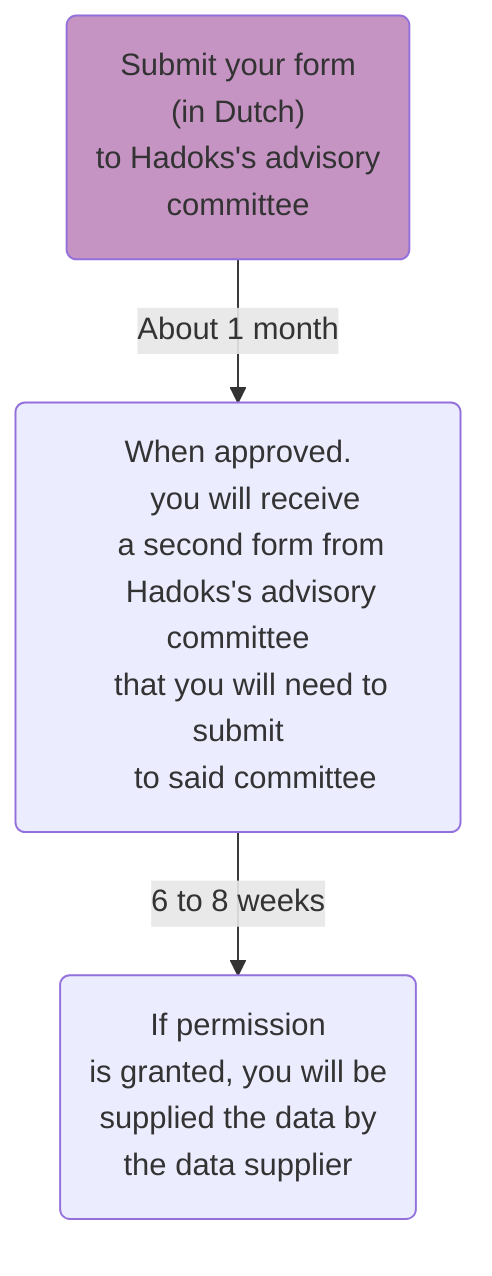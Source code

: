 flowchart TD
    hadoks01("Submit your form 
    (in Dutch) 
    to Hadoks's advisory 
    committee") -->|About 1 month| hadoks02("When approved.
    you will receive
    a second form from 
    Hadoks's advisory committee
    that you will need to submit
    to said committee")
    hadoks02 -->|6 to 8 weeks| hadoks03("If permission
    is granted, you will be 
    supplied the data by 
    the data supplier")

    style hadoks01 fill:#c594c3
    click hadoks01 "https://elan-dcc.github.io/hadoks_projectaanvragen_2024.docx" "Research at a hospital"